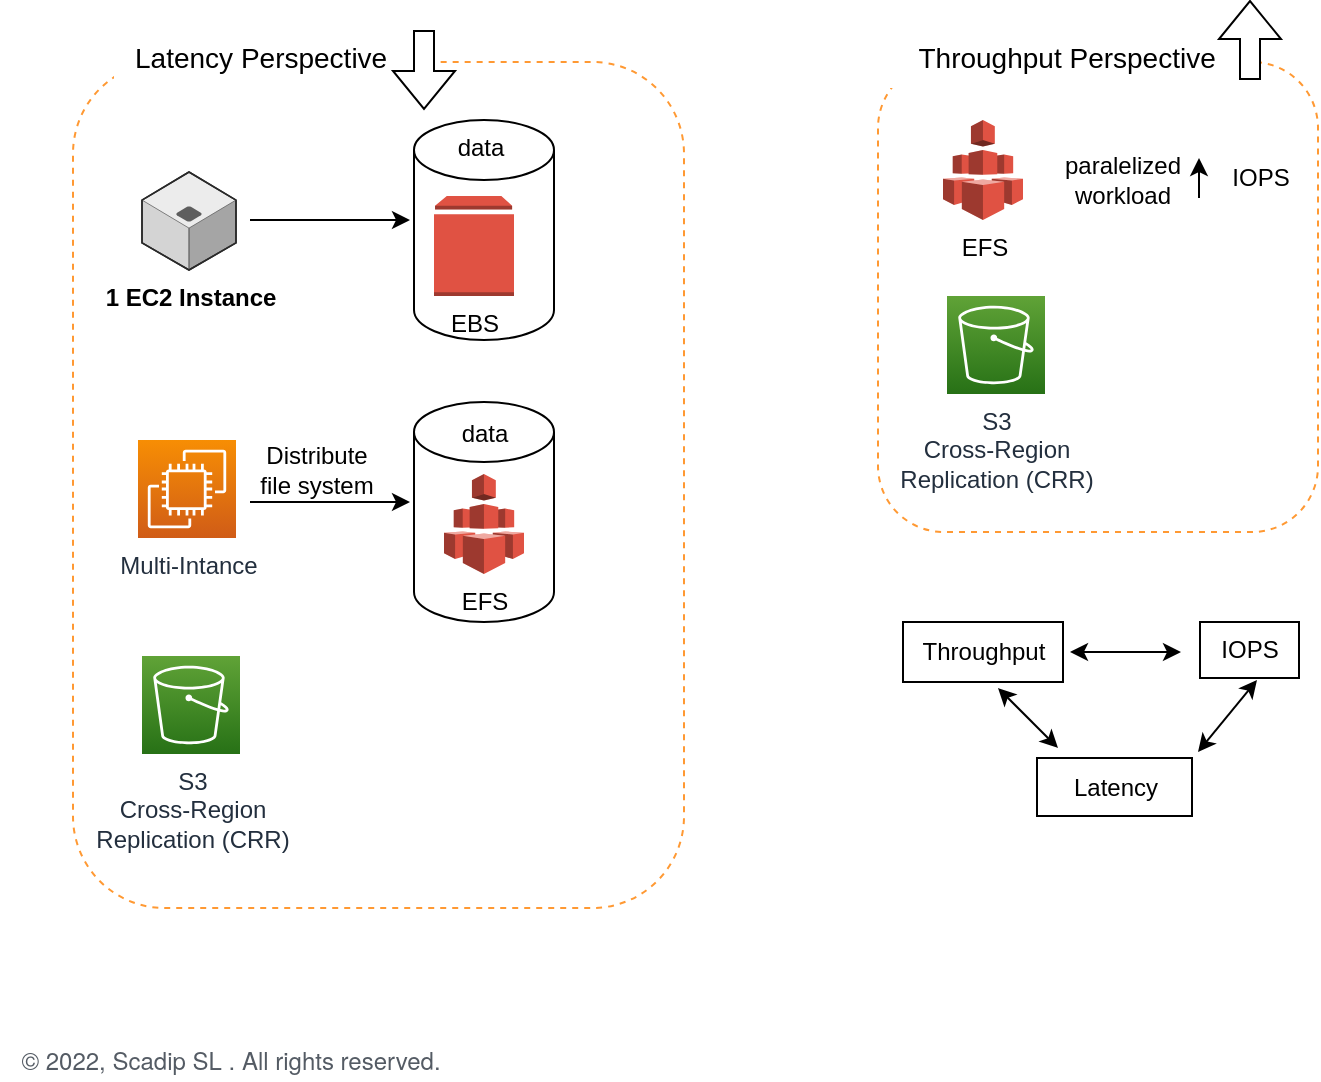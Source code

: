 <mxfile version="20.1.1" type="github">
  <diagram id="kIoTJigd17jcXSedqa5y" name="Page-1">
    <mxGraphModel dx="815" dy="571" grid="1" gridSize="10" guides="1" tooltips="1" connect="1" arrows="1" fold="1" page="1" pageScale="1" pageWidth="827" pageHeight="583" math="0" shadow="0">
      <root>
        <mxCell id="0" />
        <mxCell id="1" parent="0" />
        <mxCell id="Yfh0fbWAulzb7TDboo-i-1" value="" style="rounded=1;whiteSpace=wrap;html=1;fillColor=none;strokeColor=#FF9933;dashed=1;" parent="1" vertex="1">
          <mxGeometry x="77.5" y="55" width="305.5" height="423" as="geometry" />
        </mxCell>
        <mxCell id="Yfh0fbWAulzb7TDboo-i-3" value="&lt;br&gt;" style="shape=cylinder3;whiteSpace=wrap;html=1;boundedLbl=1;backgroundOutline=1;size=15;fontSize=12;fillColor=none;" parent="1" vertex="1">
          <mxGeometry x="248" y="84" width="70" height="110" as="geometry" />
        </mxCell>
        <mxCell id="Yfh0fbWAulzb7TDboo-i-4" value="" style="endArrow=classic;html=1;rounded=0;fontSize=12;" parent="1" edge="1">
          <mxGeometry width="50" height="50" relative="1" as="geometry">
            <mxPoint x="166" y="134" as="sourcePoint" />
            <mxPoint x="246" y="134" as="targetPoint" />
          </mxGeometry>
        </mxCell>
        <mxCell id="Yfh0fbWAulzb7TDboo-i-6" value="EBS" style="outlineConnect=0;dashed=0;verticalLabelPosition=bottom;verticalAlign=top;align=center;html=1;shape=mxgraph.aws3.volume;fillColor=#E05243;gradientColor=none;fontSize=12;" parent="1" vertex="1">
          <mxGeometry x="258" y="122" width="40" height="50" as="geometry" />
        </mxCell>
        <mxCell id="Yfh0fbWAulzb7TDboo-i-7" value="&lt;b&gt;1 EC2 Instance&lt;/b&gt;" style="verticalLabelPosition=bottom;html=1;verticalAlign=top;strokeWidth=1;align=center;outlineConnect=0;dashed=0;outlineConnect=0;shape=mxgraph.aws3d.application_server;fillColor=#ECECEC;strokeColor=#5E5E5E;fontSize=12;" parent="1" vertex="1">
          <mxGeometry x="112" y="110" width="47" height="49" as="geometry" />
        </mxCell>
        <mxCell id="Yfh0fbWAulzb7TDboo-i-8" value="Multi-Intance" style="sketch=0;points=[[0,0,0],[0.25,0,0],[0.5,0,0],[0.75,0,0],[1,0,0],[0,1,0],[0.25,1,0],[0.5,1,0],[0.75,1,0],[1,1,0],[0,0.25,0],[0,0.5,0],[0,0.75,0],[1,0.25,0],[1,0.5,0],[1,0.75,0]];outlineConnect=0;fontColor=#232F3E;gradientColor=#F78E04;gradientDirection=north;fillColor=#D05C17;strokeColor=#ffffff;dashed=0;verticalLabelPosition=bottom;verticalAlign=top;align=center;html=1;fontSize=12;fontStyle=0;aspect=fixed;shape=mxgraph.aws4.resourceIcon;resIcon=mxgraph.aws4.ec2;" parent="1" vertex="1">
          <mxGeometry x="110" y="244" width="49" height="49" as="geometry" />
        </mxCell>
        <mxCell id="Yfh0fbWAulzb7TDboo-i-9" value="data" style="text;html=1;align=center;verticalAlign=middle;resizable=0;points=[];autosize=1;strokeColor=none;fillColor=none;fontSize=12;" parent="1" vertex="1">
          <mxGeometry x="256" y="83" width="50" height="30" as="geometry" />
        </mxCell>
        <mxCell id="Yfh0fbWAulzb7TDboo-i-10" value="&lt;br&gt;" style="shape=cylinder3;whiteSpace=wrap;html=1;boundedLbl=1;backgroundOutline=1;size=15;fontSize=12;fillColor=none;" parent="1" vertex="1">
          <mxGeometry x="248" y="225" width="70" height="110" as="geometry" />
        </mxCell>
        <mxCell id="Yfh0fbWAulzb7TDboo-i-11" value="" style="endArrow=classic;html=1;rounded=0;fontSize=12;" parent="1" edge="1">
          <mxGeometry width="50" height="50" relative="1" as="geometry">
            <mxPoint x="166" y="275" as="sourcePoint" />
            <mxPoint x="246" y="275" as="targetPoint" />
          </mxGeometry>
        </mxCell>
        <mxCell id="Yfh0fbWAulzb7TDboo-i-13" value="data" style="text;html=1;align=center;verticalAlign=middle;resizable=0;points=[];autosize=1;strokeColor=none;fillColor=none;fontSize=12;" parent="1" vertex="1">
          <mxGeometry x="258" y="226" width="50" height="30" as="geometry" />
        </mxCell>
        <mxCell id="Yfh0fbWAulzb7TDboo-i-14" value="EFS" style="outlineConnect=0;dashed=0;verticalLabelPosition=bottom;verticalAlign=top;align=center;html=1;shape=mxgraph.aws3.efs;fillColor=#E05243;gradientColor=none;fontSize=12;" parent="1" vertex="1">
          <mxGeometry x="263" y="261" width="40" height="50" as="geometry" />
        </mxCell>
        <mxCell id="Yfh0fbWAulzb7TDboo-i-16" value="Distribute&lt;br&gt;file system" style="text;html=1;align=center;verticalAlign=middle;resizable=0;points=[];autosize=1;strokeColor=none;fillColor=none;fontSize=12;" parent="1" vertex="1">
          <mxGeometry x="159" y="239" width="80" height="40" as="geometry" />
        </mxCell>
        <mxCell id="Yfh0fbWAulzb7TDboo-i-17" value="&lt;span style=&quot;font-size: 14px;&quot;&gt;Latency&amp;nbsp;&lt;/span&gt;&lt;span style=&quot;font-size: 14px;&quot;&gt;Perspective&amp;nbsp;&lt;br&gt;&lt;/span&gt;" style="text;html=1;align=center;verticalAlign=middle;resizable=0;points=[];autosize=1;strokeColor=none;fillColor=#FFFFFF;fontSize=12;" parent="1" vertex="1">
          <mxGeometry x="98" y="38" width="150" height="30" as="geometry" />
        </mxCell>
        <mxCell id="Yfh0fbWAulzb7TDboo-i-18" value="S3&lt;br&gt;Cross-Region &lt;br&gt;Replication (CRR)" style="sketch=0;points=[[0,0,0],[0.25,0,0],[0.5,0,0],[0.75,0,0],[1,0,0],[0,1,0],[0.25,1,0],[0.5,1,0],[0.75,1,0],[1,1,0],[0,0.25,0],[0,0.5,0],[0,0.75,0],[1,0.25,0],[1,0.5,0],[1,0.75,0]];outlineConnect=0;fontColor=#232F3E;gradientColor=#60A337;gradientDirection=north;fillColor=#277116;strokeColor=#ffffff;dashed=0;verticalLabelPosition=bottom;verticalAlign=top;align=center;html=1;fontSize=12;fontStyle=0;aspect=fixed;shape=mxgraph.aws4.resourceIcon;resIcon=mxgraph.aws4.s3;" parent="1" vertex="1">
          <mxGeometry x="112" y="352" width="49" height="49" as="geometry" />
        </mxCell>
        <mxCell id="Yfh0fbWAulzb7TDboo-i-19" value="" style="shape=flexArrow;endArrow=classic;html=1;rounded=0;fontSize=12;fillColor=default;" parent="1" edge="1">
          <mxGeometry width="50" height="50" relative="1" as="geometry">
            <mxPoint x="253" y="39" as="sourcePoint" />
            <mxPoint x="253" y="79" as="targetPoint" />
          </mxGeometry>
        </mxCell>
        <mxCell id="Yfh0fbWAulzb7TDboo-i-20" value="" style="rounded=1;whiteSpace=wrap;html=1;fillColor=none;strokeColor=#FF9933;dashed=1;" parent="1" vertex="1">
          <mxGeometry x="480" y="55" width="220" height="235" as="geometry" />
        </mxCell>
        <mxCell id="Yfh0fbWAulzb7TDboo-i-30" value="EFS" style="outlineConnect=0;dashed=0;verticalLabelPosition=bottom;verticalAlign=top;align=center;html=1;shape=mxgraph.aws3.efs;fillColor=#E05243;gradientColor=none;fontSize=12;" parent="1" vertex="1">
          <mxGeometry x="512.5" y="84" width="40" height="50" as="geometry" />
        </mxCell>
        <mxCell id="Yfh0fbWAulzb7TDboo-i-32" value="&lt;span style=&quot;font-size: 14px;&quot;&gt;Throughput Perspective&amp;nbsp;&lt;/span&gt;" style="text;html=1;align=center;verticalAlign=middle;resizable=0;points=[];autosize=1;strokeColor=none;fillColor=#FFFFFF;fontSize=12;" parent="1" vertex="1">
          <mxGeometry x="485.5" y="38" width="180" height="30" as="geometry" />
        </mxCell>
        <mxCell id="Yfh0fbWAulzb7TDboo-i-33" value="S3&lt;br&gt;Cross-Region &lt;br&gt;Replication (CRR)" style="sketch=0;points=[[0,0,0],[0.25,0,0],[0.5,0,0],[0.75,0,0],[1,0,0],[0,1,0],[0.25,1,0],[0.5,1,0],[0.75,1,0],[1,1,0],[0,0.25,0],[0,0.5,0],[0,0.75,0],[1,0.25,0],[1,0.5,0],[1,0.75,0]];outlineConnect=0;fontColor=#232F3E;gradientColor=#60A337;gradientDirection=north;fillColor=#277116;strokeColor=#ffffff;dashed=0;verticalLabelPosition=bottom;verticalAlign=top;align=center;html=1;fontSize=12;fontStyle=0;aspect=fixed;shape=mxgraph.aws4.resourceIcon;resIcon=mxgraph.aws4.s3;" parent="1" vertex="1">
          <mxGeometry x="514.5" y="172" width="49" height="49" as="geometry" />
        </mxCell>
        <mxCell id="Yfh0fbWAulzb7TDboo-i-36" value="paralelized&lt;br&gt;workload" style="text;html=1;align=center;verticalAlign=middle;resizable=0;points=[];autosize=1;strokeColor=none;fillColor=none;fontSize=12;" parent="1" vertex="1">
          <mxGeometry x="561.5" y="94" width="80" height="40" as="geometry" />
        </mxCell>
        <mxCell id="Yfh0fbWAulzb7TDboo-i-39" value="" style="group" parent="1" vertex="1" connectable="0">
          <mxGeometry x="640.5" y="98" width="55" height="30" as="geometry" />
        </mxCell>
        <mxCell id="Yfh0fbWAulzb7TDboo-i-37" value="" style="endArrow=classic;html=1;rounded=0;fontSize=12;fillColor=default;" parent="Yfh0fbWAulzb7TDboo-i-39" edge="1">
          <mxGeometry width="50" height="50" relative="1" as="geometry">
            <mxPoint y="25" as="sourcePoint" />
            <mxPoint y="5" as="targetPoint" />
          </mxGeometry>
        </mxCell>
        <mxCell id="Yfh0fbWAulzb7TDboo-i-38" value="IOPS" style="text;html=1;align=center;verticalAlign=middle;resizable=0;points=[];autosize=1;strokeColor=none;fillColor=none;fontSize=12;" parent="Yfh0fbWAulzb7TDboo-i-39" vertex="1">
          <mxGeometry x="5" width="50" height="30" as="geometry" />
        </mxCell>
        <mxCell id="Yfh0fbWAulzb7TDboo-i-40" value="" style="shape=flexArrow;endArrow=classic;html=1;rounded=0;fontSize=12;fillColor=default;" parent="1" edge="1">
          <mxGeometry width="50" height="50" relative="1" as="geometry">
            <mxPoint x="666" y="64" as="sourcePoint" />
            <mxPoint x="666" y="24" as="targetPoint" />
          </mxGeometry>
        </mxCell>
        <mxCell id="Yfh0fbWAulzb7TDboo-i-41" value="&lt;font style=&quot;font-size: 12px;&quot;&gt;Throughput&lt;/font&gt;" style="rounded=0;whiteSpace=wrap;html=1;fontSize=12;strokeColor=#000000;fillColor=none;" parent="1" vertex="1">
          <mxGeometry x="492.5" y="335" width="80" height="30" as="geometry" />
        </mxCell>
        <mxCell id="Yfh0fbWAulzb7TDboo-i-42" value="IOPS" style="rounded=0;whiteSpace=wrap;html=1;fontSize=12;strokeColor=#000000;fillColor=none;" parent="1" vertex="1">
          <mxGeometry x="641" y="335" width="49.5" height="28" as="geometry" />
        </mxCell>
        <mxCell id="Yfh0fbWAulzb7TDboo-i-44" value="Latency" style="rounded=0;whiteSpace=wrap;html=1;fontSize=12;strokeColor=#000000;fillColor=none;" parent="1" vertex="1">
          <mxGeometry x="559.5" y="403" width="77.5" height="29" as="geometry" />
        </mxCell>
        <mxCell id="Yfh0fbWAulzb7TDboo-i-45" value="" style="endArrow=classic;startArrow=classic;html=1;rounded=0;fontSize=12;fillColor=default;" parent="1" edge="1">
          <mxGeometry width="50" height="50" relative="1" as="geometry">
            <mxPoint x="540" y="368" as="sourcePoint" />
            <mxPoint x="570" y="398" as="targetPoint" />
          </mxGeometry>
        </mxCell>
        <mxCell id="Yfh0fbWAulzb7TDboo-i-46" value="" style="endArrow=classic;startArrow=classic;html=1;rounded=0;fontSize=12;fillColor=default;" parent="1" edge="1">
          <mxGeometry width="50" height="50" relative="1" as="geometry">
            <mxPoint x="576" y="350" as="sourcePoint" />
            <mxPoint x="631.5" y="350" as="targetPoint" />
          </mxGeometry>
        </mxCell>
        <mxCell id="Yfh0fbWAulzb7TDboo-i-47" value="" style="endArrow=classic;startArrow=classic;html=1;rounded=0;fontSize=12;fillColor=default;" parent="1" edge="1">
          <mxGeometry width="50" height="50" relative="1" as="geometry">
            <mxPoint x="640" y="400" as="sourcePoint" />
            <mxPoint x="669.5" y="364" as="targetPoint" />
          </mxGeometry>
        </mxCell>
        <mxCell id="alNcBGW4XrvAl0mvU8YI-1" value="&lt;span style=&quot;color: rgb(84, 91, 100); font-family: &amp;quot;Amazon Ember&amp;quot;, &amp;quot;Helvetica Neue&amp;quot;, Roboto, Arial, sans-serif; text-align: start; background-color: rgb(255, 255, 255);&quot;&gt;© 2022, Scadip SL&amp;nbsp;&lt;/span&gt;&lt;span style=&quot;color: rgb(84, 91, 100); font-family: &amp;quot;Amazon Ember&amp;quot;, &amp;quot;Helvetica Neue&amp;quot;, Roboto, Arial, sans-serif; text-align: start; background-color: rgb(255, 255, 255);&quot;&gt;. All rights reserved.&lt;/span&gt;" style="text;html=1;align=center;verticalAlign=middle;resizable=0;points=[];autosize=1;strokeColor=none;fillColor=none;fontSize=12;" vertex="1" parent="1">
          <mxGeometry x="41" y="544" width="230" height="20" as="geometry" />
        </mxCell>
      </root>
    </mxGraphModel>
  </diagram>
</mxfile>
